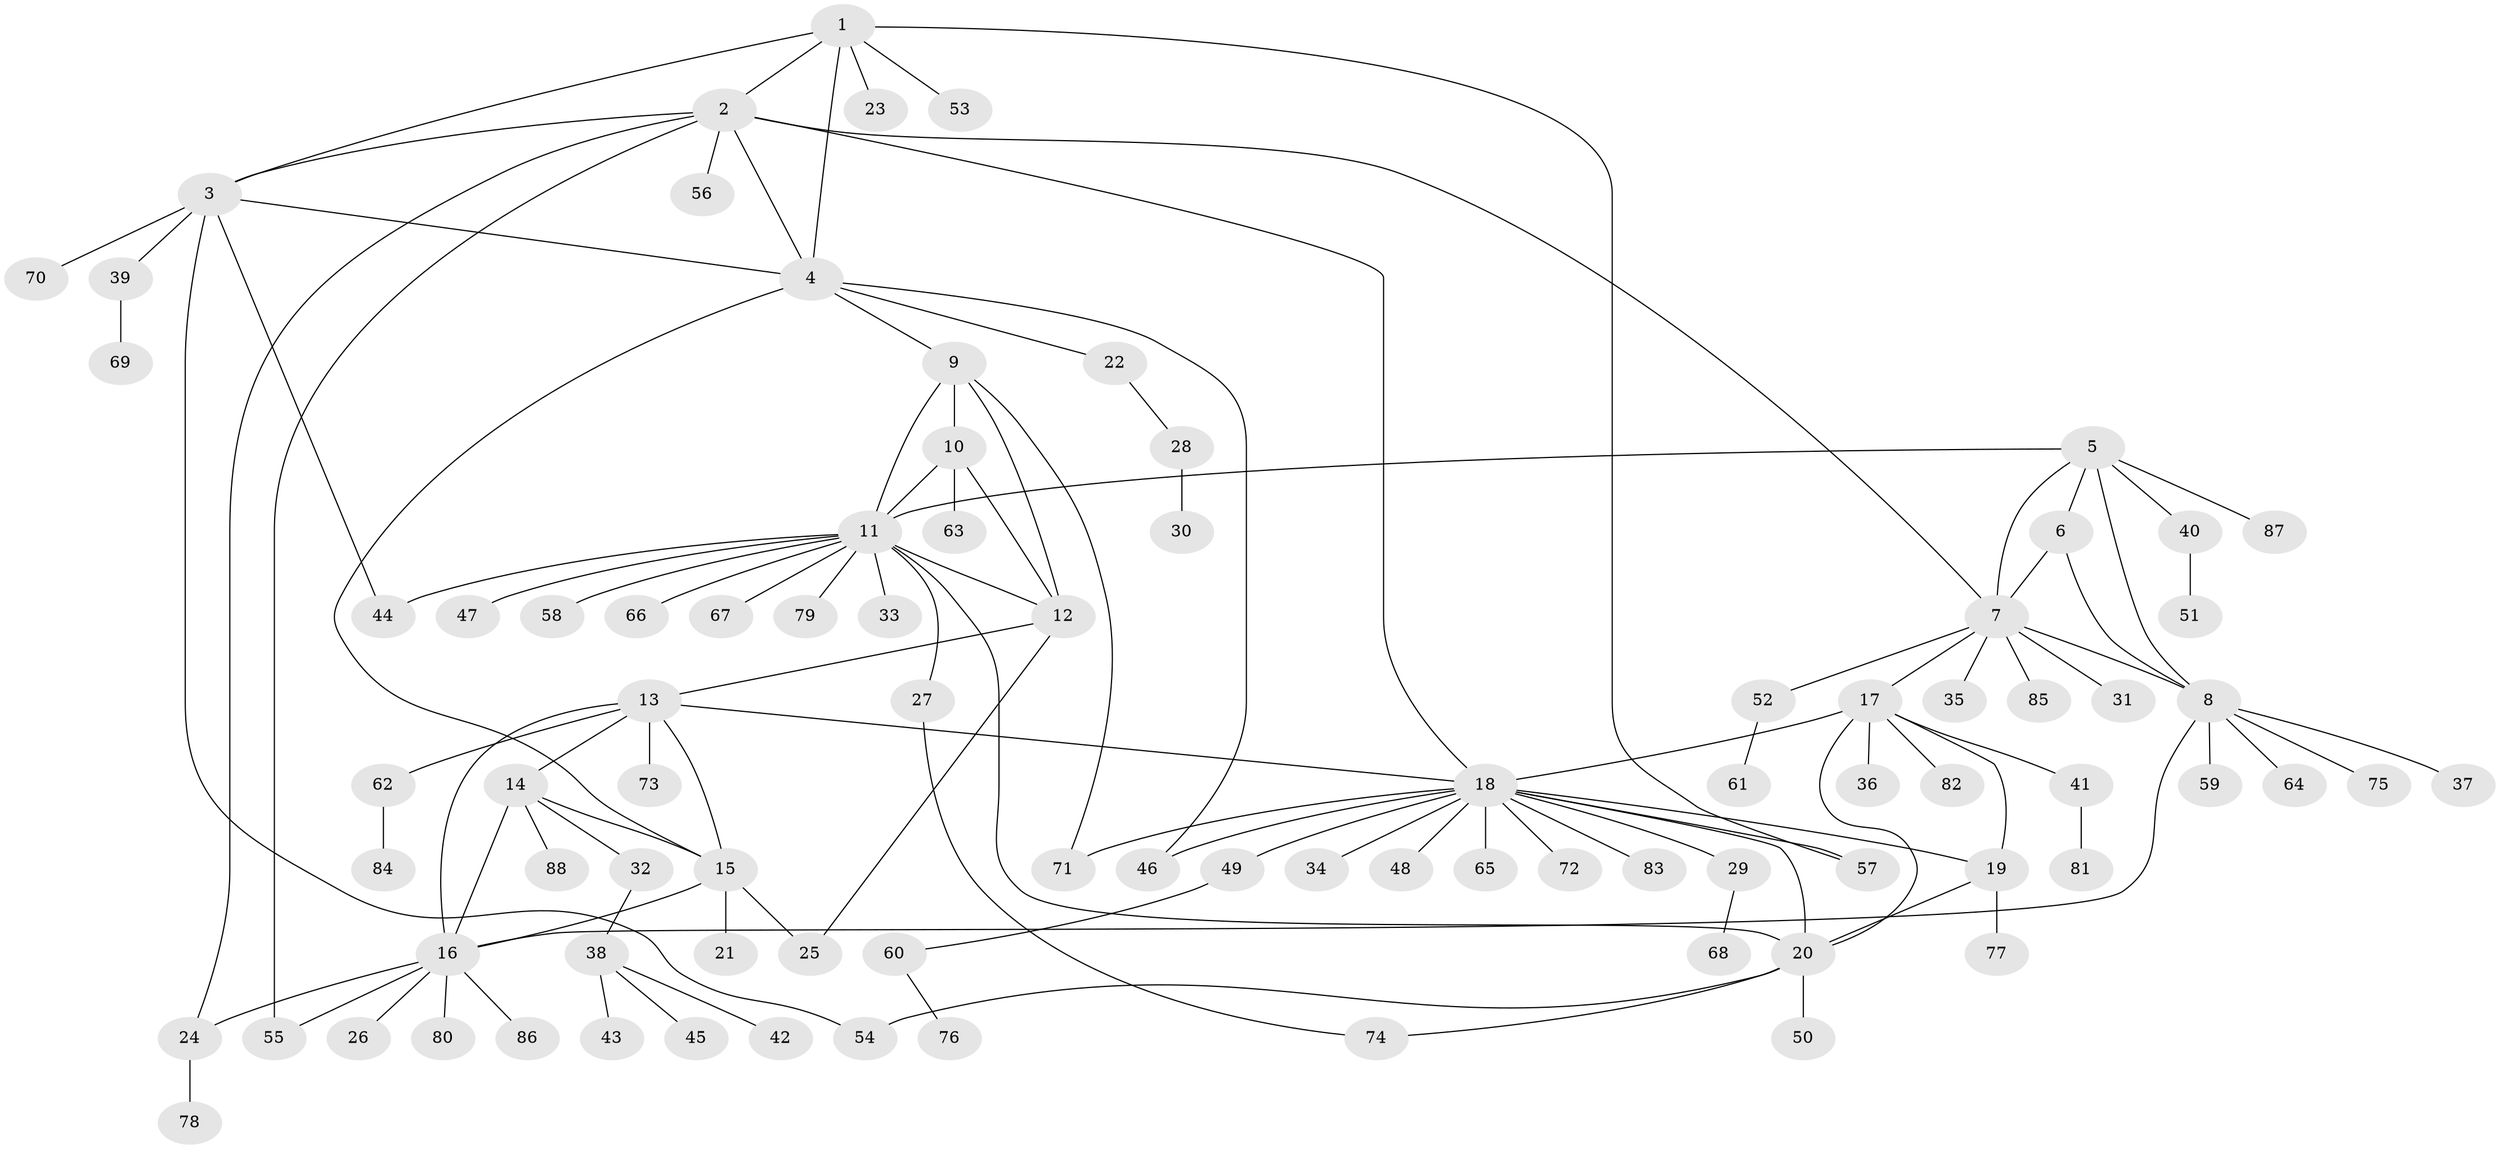 // Generated by graph-tools (version 1.1) at 2025/02/03/09/25 03:02:45]
// undirected, 88 vertices, 117 edges
graph export_dot {
graph [start="1"]
  node [color=gray90,style=filled];
  1;
  2;
  3;
  4;
  5;
  6;
  7;
  8;
  9;
  10;
  11;
  12;
  13;
  14;
  15;
  16;
  17;
  18;
  19;
  20;
  21;
  22;
  23;
  24;
  25;
  26;
  27;
  28;
  29;
  30;
  31;
  32;
  33;
  34;
  35;
  36;
  37;
  38;
  39;
  40;
  41;
  42;
  43;
  44;
  45;
  46;
  47;
  48;
  49;
  50;
  51;
  52;
  53;
  54;
  55;
  56;
  57;
  58;
  59;
  60;
  61;
  62;
  63;
  64;
  65;
  66;
  67;
  68;
  69;
  70;
  71;
  72;
  73;
  74;
  75;
  76;
  77;
  78;
  79;
  80;
  81;
  82;
  83;
  84;
  85;
  86;
  87;
  88;
  1 -- 2;
  1 -- 3;
  1 -- 4;
  1 -- 23;
  1 -- 53;
  1 -- 57;
  2 -- 3;
  2 -- 4;
  2 -- 7;
  2 -- 18;
  2 -- 24;
  2 -- 55;
  2 -- 56;
  3 -- 4;
  3 -- 39;
  3 -- 44;
  3 -- 54;
  3 -- 70;
  4 -- 9;
  4 -- 15;
  4 -- 22;
  4 -- 46;
  5 -- 6;
  5 -- 7;
  5 -- 8;
  5 -- 11;
  5 -- 40;
  5 -- 87;
  6 -- 7;
  6 -- 8;
  7 -- 8;
  7 -- 17;
  7 -- 31;
  7 -- 35;
  7 -- 52;
  7 -- 85;
  8 -- 16;
  8 -- 37;
  8 -- 59;
  8 -- 64;
  8 -- 75;
  9 -- 10;
  9 -- 11;
  9 -- 12;
  9 -- 71;
  10 -- 11;
  10 -- 12;
  10 -- 63;
  11 -- 12;
  11 -- 20;
  11 -- 27;
  11 -- 33;
  11 -- 44;
  11 -- 47;
  11 -- 58;
  11 -- 66;
  11 -- 67;
  11 -- 79;
  12 -- 13;
  12 -- 25;
  13 -- 14;
  13 -- 15;
  13 -- 16;
  13 -- 18;
  13 -- 62;
  13 -- 73;
  14 -- 15;
  14 -- 16;
  14 -- 32;
  14 -- 88;
  15 -- 16;
  15 -- 21;
  15 -- 25;
  16 -- 24;
  16 -- 26;
  16 -- 55;
  16 -- 80;
  16 -- 86;
  17 -- 18;
  17 -- 19;
  17 -- 20;
  17 -- 36;
  17 -- 41;
  17 -- 82;
  18 -- 19;
  18 -- 20;
  18 -- 29;
  18 -- 34;
  18 -- 46;
  18 -- 48;
  18 -- 49;
  18 -- 57;
  18 -- 65;
  18 -- 71;
  18 -- 72;
  18 -- 83;
  19 -- 20;
  19 -- 77;
  20 -- 50;
  20 -- 54;
  20 -- 74;
  22 -- 28;
  24 -- 78;
  27 -- 74;
  28 -- 30;
  29 -- 68;
  32 -- 38;
  38 -- 42;
  38 -- 43;
  38 -- 45;
  39 -- 69;
  40 -- 51;
  41 -- 81;
  49 -- 60;
  52 -- 61;
  60 -- 76;
  62 -- 84;
}
